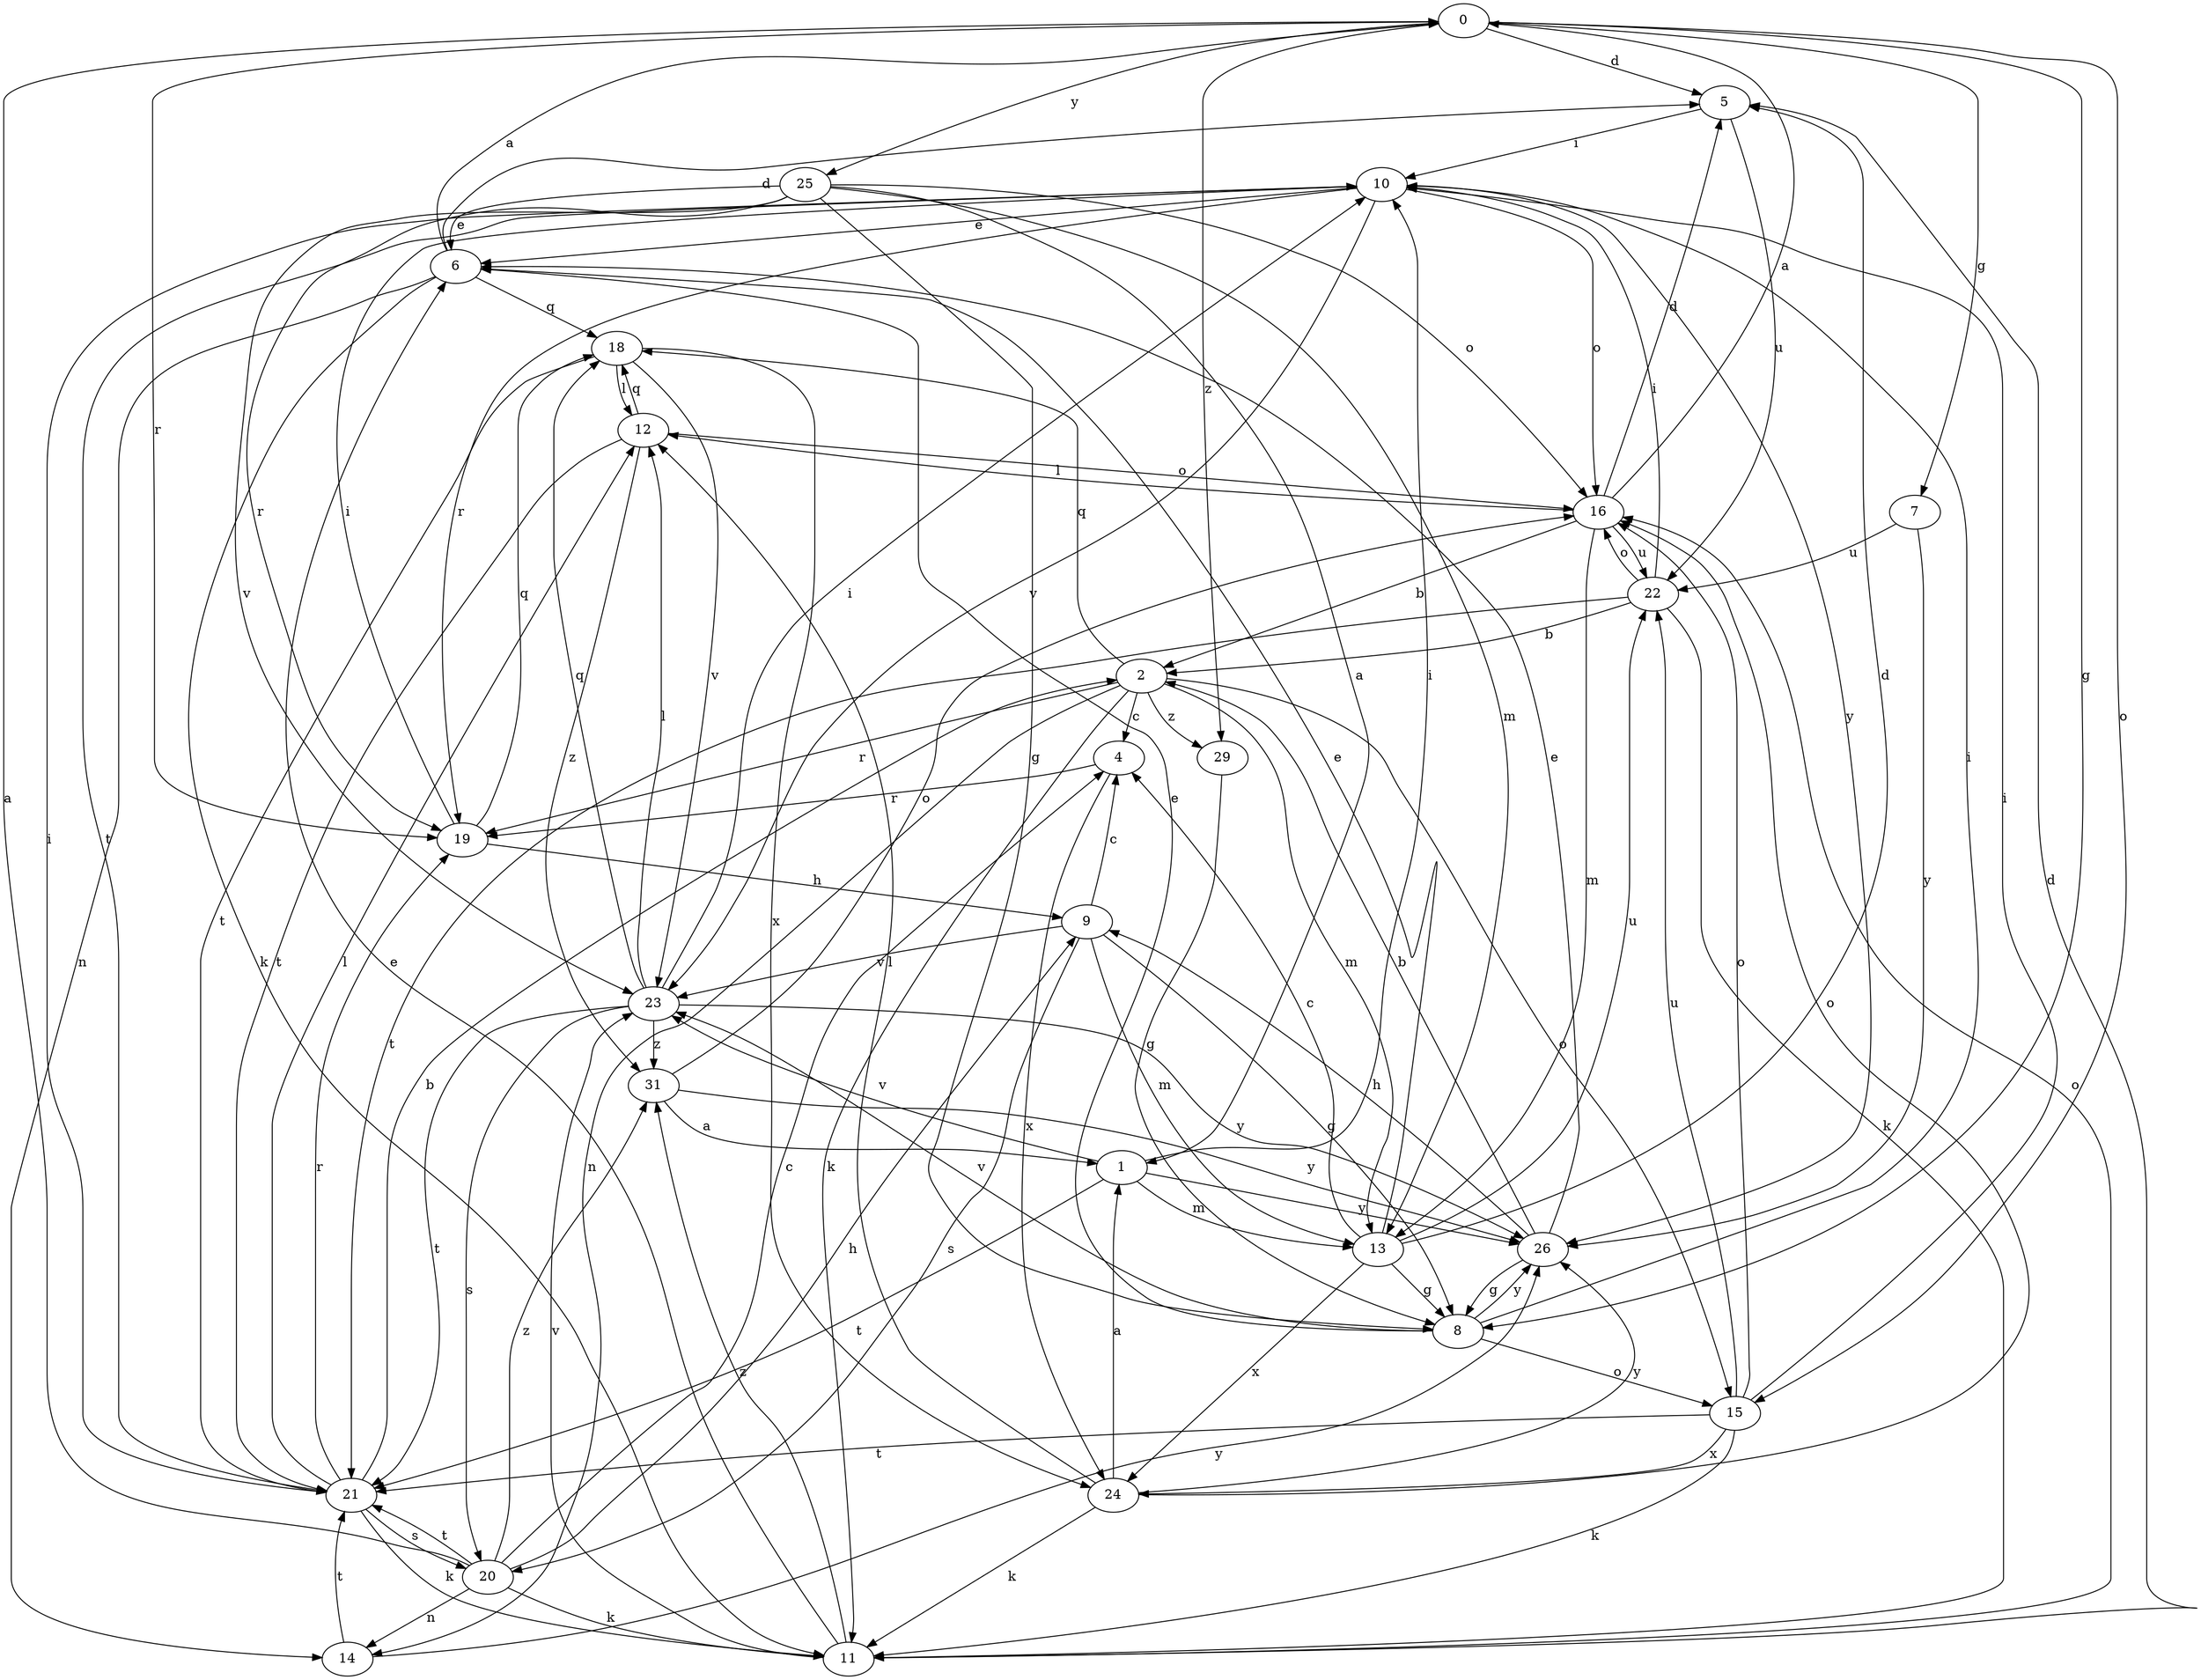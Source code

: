 strict digraph  {
0;
1;
2;
4;
5;
6;
7;
8;
9;
10;
11;
12;
13;
14;
15;
16;
18;
19;
20;
21;
22;
23;
24;
25;
26;
29;
31;
0 -> 5  [label=d];
0 -> 7  [label=g];
0 -> 8  [label=g];
0 -> 15  [label=o];
0 -> 19  [label=r];
0 -> 25  [label=y];
0 -> 29  [label=z];
1 -> 10  [label=i];
1 -> 13  [label=m];
1 -> 21  [label=t];
1 -> 23  [label=v];
1 -> 26  [label=y];
2 -> 4  [label=c];
2 -> 11  [label=k];
2 -> 13  [label=m];
2 -> 14  [label=n];
2 -> 15  [label=o];
2 -> 18  [label=q];
2 -> 19  [label=r];
2 -> 29  [label=z];
4 -> 19  [label=r];
4 -> 24  [label=x];
5 -> 10  [label=i];
5 -> 22  [label=u];
6 -> 0  [label=a];
6 -> 5  [label=d];
6 -> 11  [label=k];
6 -> 14  [label=n];
6 -> 18  [label=q];
7 -> 22  [label=u];
7 -> 26  [label=y];
8 -> 6  [label=e];
8 -> 10  [label=i];
8 -> 15  [label=o];
8 -> 23  [label=v];
8 -> 26  [label=y];
9 -> 4  [label=c];
9 -> 8  [label=g];
9 -> 13  [label=m];
9 -> 20  [label=s];
9 -> 23  [label=v];
10 -> 6  [label=e];
10 -> 16  [label=o];
10 -> 19  [label=r];
10 -> 21  [label=t];
10 -> 23  [label=v];
10 -> 26  [label=y];
11 -> 5  [label=d];
11 -> 6  [label=e];
11 -> 16  [label=o];
11 -> 23  [label=v];
11 -> 31  [label=z];
12 -> 16  [label=o];
12 -> 18  [label=q];
12 -> 21  [label=t];
12 -> 31  [label=z];
13 -> 4  [label=c];
13 -> 5  [label=d];
13 -> 6  [label=e];
13 -> 8  [label=g];
13 -> 22  [label=u];
13 -> 24  [label=x];
14 -> 21  [label=t];
14 -> 26  [label=y];
15 -> 10  [label=i];
15 -> 11  [label=k];
15 -> 16  [label=o];
15 -> 21  [label=t];
15 -> 22  [label=u];
15 -> 24  [label=x];
16 -> 0  [label=a];
16 -> 2  [label=b];
16 -> 5  [label=d];
16 -> 12  [label=l];
16 -> 13  [label=m];
16 -> 22  [label=u];
18 -> 12  [label=l];
18 -> 21  [label=t];
18 -> 23  [label=v];
18 -> 24  [label=x];
19 -> 9  [label=h];
19 -> 10  [label=i];
19 -> 18  [label=q];
20 -> 0  [label=a];
20 -> 4  [label=c];
20 -> 9  [label=h];
20 -> 11  [label=k];
20 -> 14  [label=n];
20 -> 21  [label=t];
20 -> 31  [label=z];
21 -> 2  [label=b];
21 -> 10  [label=i];
21 -> 11  [label=k];
21 -> 12  [label=l];
21 -> 19  [label=r];
21 -> 20  [label=s];
22 -> 2  [label=b];
22 -> 10  [label=i];
22 -> 11  [label=k];
22 -> 16  [label=o];
22 -> 21  [label=t];
23 -> 10  [label=i];
23 -> 12  [label=l];
23 -> 18  [label=q];
23 -> 20  [label=s];
23 -> 21  [label=t];
23 -> 26  [label=y];
23 -> 31  [label=z];
24 -> 1  [label=a];
24 -> 11  [label=k];
24 -> 12  [label=l];
24 -> 16  [label=o];
24 -> 26  [label=y];
25 -> 1  [label=a];
25 -> 6  [label=e];
25 -> 8  [label=g];
25 -> 13  [label=m];
25 -> 16  [label=o];
25 -> 19  [label=r];
25 -> 23  [label=v];
26 -> 2  [label=b];
26 -> 6  [label=e];
26 -> 8  [label=g];
26 -> 9  [label=h];
29 -> 8  [label=g];
31 -> 1  [label=a];
31 -> 16  [label=o];
31 -> 26  [label=y];
}
